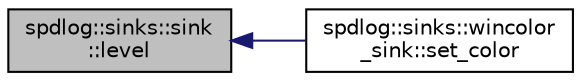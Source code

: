 digraph "spdlog::sinks::sink::level"
{
  edge [fontname="Helvetica",fontsize="10",labelfontname="Helvetica",labelfontsize="10"];
  node [fontname="Helvetica",fontsize="10",shape=record];
  rankdir="LR";
  Node1 [label="spdlog::sinks::sink\l::level",height=0.2,width=0.4,color="black", fillcolor="grey75", style="filled" fontcolor="black"];
  Node1 -> Node2 [dir="back",color="midnightblue",fontsize="10",style="solid",fontname="Helvetica"];
  Node2 [label="spdlog::sinks::wincolor\l_sink::set_color",height=0.2,width=0.4,color="black", fillcolor="white", style="filled",URL="$classspdlog_1_1sinks_1_1wincolor__sink.html#a914a0d9aed02627be8cd287a2dee9916"];
}
